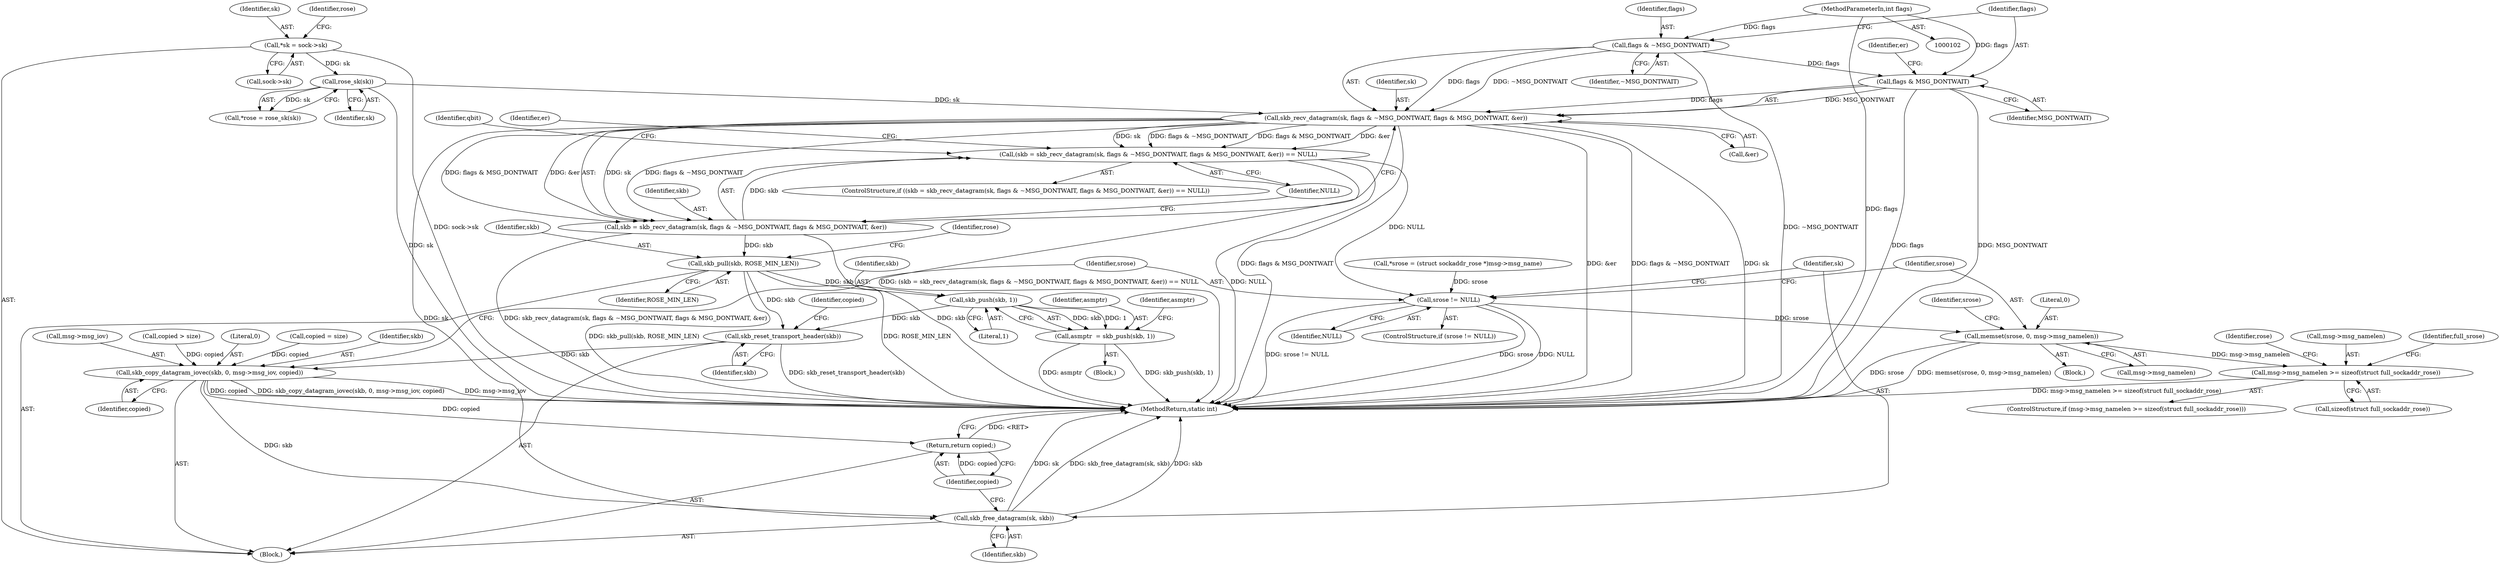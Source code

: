 digraph "0_linux_f3d3342602f8bcbf37d7c46641cb9bca7618eb1c_28@API" {
"1000147" [label="(Call,skb_recv_datagram(sk, flags & ~MSG_DONTWAIT, flags & MSG_DONTWAIT, &er))"];
"1000118" [label="(Call,rose_sk(sk))"];
"1000110" [label="(Call,*sk = sock->sk)"];
"1000149" [label="(Call,flags & ~MSG_DONTWAIT)"];
"1000107" [label="(MethodParameterIn,int flags)"];
"1000152" [label="(Call,flags & MSG_DONTWAIT)"];
"1000144" [label="(Call,(skb = skb_recv_datagram(sk, flags & ~MSG_DONTWAIT, flags & MSG_DONTWAIT, &er)) == NULL)"];
"1000216" [label="(Call,srose != NULL)"];
"1000220" [label="(Call,memset(srose, 0, msg->msg_namelen))"];
"1000253" [label="(Call,msg->msg_namelen >= sizeof(struct full_sockaddr_rose))"];
"1000145" [label="(Call,skb = skb_recv_datagram(sk, flags & ~MSG_DONTWAIT, flags & MSG_DONTWAIT, &er))"];
"1000171" [label="(Call,skb_pull(skb, ROSE_MIN_LEN))"];
"1000181" [label="(Call,skb_push(skb, 1))"];
"1000179" [label="(Call,asmptr  = skb_push(skb, 1))"];
"1000188" [label="(Call,skb_reset_transport_header(skb))"];
"1000208" [label="(Call,skb_copy_datagram_iovec(skb, 0, msg->msg_iov, copied))"];
"1000325" [label="(Call,skb_free_datagram(sk, skb))"];
"1000328" [label="(Return,return copied;)"];
"1000327" [label="(Identifier,skb)"];
"1000157" [label="(Identifier,NULL)"];
"1000154" [label="(Identifier,MSG_DONTWAIT)"];
"1000228" [label="(Identifier,srose)"];
"1000180" [label="(Identifier,asmptr)"];
"1000117" [label="(Identifier,rose)"];
"1000119" [label="(Identifier,sk)"];
"1000183" [label="(Literal,1)"];
"1000200" [label="(Call,copied = size)"];
"1000330" [label="(MethodReturn,static int)"];
"1000110" [label="(Call,*sk = sock->sk)"];
"1000153" [label="(Identifier,flags)"];
"1000108" [label="(Block,)"];
"1000156" [label="(Identifier,er)"];
"1000155" [label="(Call,&er)"];
"1000118" [label="(Call,rose_sk(sk))"];
"1000173" [label="(Identifier,ROSE_MIN_LEN)"];
"1000186" [label="(Identifier,asmptr)"];
"1000325" [label="(Call,skb_free_datagram(sk, skb))"];
"1000161" [label="(Identifier,qbit)"];
"1000253" [label="(Call,msg->msg_namelen >= sizeof(struct full_sockaddr_rose))"];
"1000176" [label="(Identifier,rose)"];
"1000301" [label="(Identifier,rose)"];
"1000150" [label="(Identifier,flags)"];
"1000223" [label="(Call,msg->msg_namelen)"];
"1000151" [label="(Identifier,~MSG_DONTWAIT)"];
"1000216" [label="(Call,srose != NULL)"];
"1000257" [label="(Call,sizeof(struct full_sockaddr_rose))"];
"1000219" [label="(Block,)"];
"1000254" [label="(Call,msg->msg_namelen)"];
"1000147" [label="(Call,skb_recv_datagram(sk, flags & ~MSG_DONTWAIT, flags & MSG_DONTWAIT, &er))"];
"1000111" [label="(Identifier,sk)"];
"1000209" [label="(Identifier,skb)"];
"1000112" [label="(Call,sock->sk)"];
"1000222" [label="(Literal,0)"];
"1000107" [label="(MethodParameterIn,int flags)"];
"1000252" [label="(ControlStructure,if (msg->msg_namelen >= sizeof(struct full_sockaddr_rose)))"];
"1000221" [label="(Identifier,srose)"];
"1000211" [label="(Call,msg->msg_iov)"];
"1000145" [label="(Call,skb = skb_recv_datagram(sk, flags & ~MSG_DONTWAIT, flags & MSG_DONTWAIT, &er))"];
"1000149" [label="(Call,flags & ~MSG_DONTWAIT)"];
"1000220" [label="(Call,memset(srose, 0, msg->msg_namelen))"];
"1000189" [label="(Identifier,skb)"];
"1000152" [label="(Call,flags & MSG_DONTWAIT)"];
"1000326" [label="(Identifier,sk)"];
"1000196" [label="(Call,copied > size)"];
"1000178" [label="(Block,)"];
"1000329" [label="(Identifier,copied)"];
"1000116" [label="(Call,*rose = rose_sk(sk))"];
"1000214" [label="(Identifier,copied)"];
"1000210" [label="(Literal,0)"];
"1000328" [label="(Return,return copied;)"];
"1000217" [label="(Identifier,srose)"];
"1000148" [label="(Identifier,sk)"];
"1000191" [label="(Identifier,copied)"];
"1000146" [label="(Identifier,skb)"];
"1000171" [label="(Call,skb_pull(skb, ROSE_MIN_LEN))"];
"1000188" [label="(Call,skb_reset_transport_header(skb))"];
"1000159" [label="(Identifier,er)"];
"1000143" [label="(ControlStructure,if ((skb = skb_recv_datagram(sk, flags & ~MSG_DONTWAIT, flags & MSG_DONTWAIT, &er)) == NULL))"];
"1000181" [label="(Call,skb_push(skb, 1))"];
"1000121" [label="(Call,*srose = (struct sockaddr_rose *)msg->msg_name)"];
"1000218" [label="(Identifier,NULL)"];
"1000208" [label="(Call,skb_copy_datagram_iovec(skb, 0, msg->msg_iov, copied))"];
"1000182" [label="(Identifier,skb)"];
"1000179" [label="(Call,asmptr  = skb_push(skb, 1))"];
"1000262" [label="(Identifier,full_srose)"];
"1000172" [label="(Identifier,skb)"];
"1000215" [label="(ControlStructure,if (srose != NULL))"];
"1000144" [label="(Call,(skb = skb_recv_datagram(sk, flags & ~MSG_DONTWAIT, flags & MSG_DONTWAIT, &er)) == NULL)"];
"1000147" -> "1000145"  [label="AST: "];
"1000147" -> "1000155"  [label="CFG: "];
"1000148" -> "1000147"  [label="AST: "];
"1000149" -> "1000147"  [label="AST: "];
"1000152" -> "1000147"  [label="AST: "];
"1000155" -> "1000147"  [label="AST: "];
"1000145" -> "1000147"  [label="CFG: "];
"1000147" -> "1000330"  [label="DDG: flags & MSG_DONTWAIT"];
"1000147" -> "1000330"  [label="DDG: &er"];
"1000147" -> "1000330"  [label="DDG: flags & ~MSG_DONTWAIT"];
"1000147" -> "1000330"  [label="DDG: sk"];
"1000147" -> "1000144"  [label="DDG: sk"];
"1000147" -> "1000144"  [label="DDG: flags & ~MSG_DONTWAIT"];
"1000147" -> "1000144"  [label="DDG: flags & MSG_DONTWAIT"];
"1000147" -> "1000144"  [label="DDG: &er"];
"1000147" -> "1000145"  [label="DDG: sk"];
"1000147" -> "1000145"  [label="DDG: flags & ~MSG_DONTWAIT"];
"1000147" -> "1000145"  [label="DDG: flags & MSG_DONTWAIT"];
"1000147" -> "1000145"  [label="DDG: &er"];
"1000118" -> "1000147"  [label="DDG: sk"];
"1000149" -> "1000147"  [label="DDG: flags"];
"1000149" -> "1000147"  [label="DDG: ~MSG_DONTWAIT"];
"1000152" -> "1000147"  [label="DDG: flags"];
"1000152" -> "1000147"  [label="DDG: MSG_DONTWAIT"];
"1000147" -> "1000325"  [label="DDG: sk"];
"1000118" -> "1000116"  [label="AST: "];
"1000118" -> "1000119"  [label="CFG: "];
"1000119" -> "1000118"  [label="AST: "];
"1000116" -> "1000118"  [label="CFG: "];
"1000118" -> "1000330"  [label="DDG: sk"];
"1000118" -> "1000116"  [label="DDG: sk"];
"1000110" -> "1000118"  [label="DDG: sk"];
"1000110" -> "1000108"  [label="AST: "];
"1000110" -> "1000112"  [label="CFG: "];
"1000111" -> "1000110"  [label="AST: "];
"1000112" -> "1000110"  [label="AST: "];
"1000117" -> "1000110"  [label="CFG: "];
"1000110" -> "1000330"  [label="DDG: sock->sk"];
"1000149" -> "1000151"  [label="CFG: "];
"1000150" -> "1000149"  [label="AST: "];
"1000151" -> "1000149"  [label="AST: "];
"1000153" -> "1000149"  [label="CFG: "];
"1000149" -> "1000330"  [label="DDG: ~MSG_DONTWAIT"];
"1000107" -> "1000149"  [label="DDG: flags"];
"1000149" -> "1000152"  [label="DDG: flags"];
"1000107" -> "1000102"  [label="AST: "];
"1000107" -> "1000330"  [label="DDG: flags"];
"1000107" -> "1000152"  [label="DDG: flags"];
"1000152" -> "1000154"  [label="CFG: "];
"1000153" -> "1000152"  [label="AST: "];
"1000154" -> "1000152"  [label="AST: "];
"1000156" -> "1000152"  [label="CFG: "];
"1000152" -> "1000330"  [label="DDG: flags"];
"1000152" -> "1000330"  [label="DDG: MSG_DONTWAIT"];
"1000144" -> "1000143"  [label="AST: "];
"1000144" -> "1000157"  [label="CFG: "];
"1000145" -> "1000144"  [label="AST: "];
"1000157" -> "1000144"  [label="AST: "];
"1000159" -> "1000144"  [label="CFG: "];
"1000161" -> "1000144"  [label="CFG: "];
"1000144" -> "1000330"  [label="DDG: NULL"];
"1000144" -> "1000330"  [label="DDG: (skb = skb_recv_datagram(sk, flags & ~MSG_DONTWAIT, flags & MSG_DONTWAIT, &er)) == NULL"];
"1000145" -> "1000144"  [label="DDG: skb"];
"1000144" -> "1000216"  [label="DDG: NULL"];
"1000216" -> "1000215"  [label="AST: "];
"1000216" -> "1000218"  [label="CFG: "];
"1000217" -> "1000216"  [label="AST: "];
"1000218" -> "1000216"  [label="AST: "];
"1000221" -> "1000216"  [label="CFG: "];
"1000326" -> "1000216"  [label="CFG: "];
"1000216" -> "1000330"  [label="DDG: srose != NULL"];
"1000216" -> "1000330"  [label="DDG: srose"];
"1000216" -> "1000330"  [label="DDG: NULL"];
"1000121" -> "1000216"  [label="DDG: srose"];
"1000216" -> "1000220"  [label="DDG: srose"];
"1000220" -> "1000219"  [label="AST: "];
"1000220" -> "1000223"  [label="CFG: "];
"1000221" -> "1000220"  [label="AST: "];
"1000222" -> "1000220"  [label="AST: "];
"1000223" -> "1000220"  [label="AST: "];
"1000228" -> "1000220"  [label="CFG: "];
"1000220" -> "1000330"  [label="DDG: srose"];
"1000220" -> "1000330"  [label="DDG: memset(srose, 0, msg->msg_namelen)"];
"1000220" -> "1000253"  [label="DDG: msg->msg_namelen"];
"1000253" -> "1000252"  [label="AST: "];
"1000253" -> "1000257"  [label="CFG: "];
"1000254" -> "1000253"  [label="AST: "];
"1000257" -> "1000253"  [label="AST: "];
"1000262" -> "1000253"  [label="CFG: "];
"1000301" -> "1000253"  [label="CFG: "];
"1000253" -> "1000330"  [label="DDG: msg->msg_namelen >= sizeof(struct full_sockaddr_rose)"];
"1000146" -> "1000145"  [label="AST: "];
"1000157" -> "1000145"  [label="CFG: "];
"1000145" -> "1000330"  [label="DDG: skb"];
"1000145" -> "1000330"  [label="DDG: skb_recv_datagram(sk, flags & ~MSG_DONTWAIT, flags & MSG_DONTWAIT, &er)"];
"1000145" -> "1000171"  [label="DDG: skb"];
"1000171" -> "1000108"  [label="AST: "];
"1000171" -> "1000173"  [label="CFG: "];
"1000172" -> "1000171"  [label="AST: "];
"1000173" -> "1000171"  [label="AST: "];
"1000176" -> "1000171"  [label="CFG: "];
"1000171" -> "1000330"  [label="DDG: ROSE_MIN_LEN"];
"1000171" -> "1000330"  [label="DDG: skb_pull(skb, ROSE_MIN_LEN)"];
"1000171" -> "1000181"  [label="DDG: skb"];
"1000171" -> "1000188"  [label="DDG: skb"];
"1000181" -> "1000179"  [label="AST: "];
"1000181" -> "1000183"  [label="CFG: "];
"1000182" -> "1000181"  [label="AST: "];
"1000183" -> "1000181"  [label="AST: "];
"1000179" -> "1000181"  [label="CFG: "];
"1000181" -> "1000179"  [label="DDG: skb"];
"1000181" -> "1000179"  [label="DDG: 1"];
"1000181" -> "1000188"  [label="DDG: skb"];
"1000179" -> "1000178"  [label="AST: "];
"1000180" -> "1000179"  [label="AST: "];
"1000186" -> "1000179"  [label="CFG: "];
"1000179" -> "1000330"  [label="DDG: skb_push(skb, 1)"];
"1000179" -> "1000330"  [label="DDG: asmptr"];
"1000188" -> "1000108"  [label="AST: "];
"1000188" -> "1000189"  [label="CFG: "];
"1000189" -> "1000188"  [label="AST: "];
"1000191" -> "1000188"  [label="CFG: "];
"1000188" -> "1000330"  [label="DDG: skb_reset_transport_header(skb)"];
"1000188" -> "1000208"  [label="DDG: skb"];
"1000208" -> "1000108"  [label="AST: "];
"1000208" -> "1000214"  [label="CFG: "];
"1000209" -> "1000208"  [label="AST: "];
"1000210" -> "1000208"  [label="AST: "];
"1000211" -> "1000208"  [label="AST: "];
"1000214" -> "1000208"  [label="AST: "];
"1000217" -> "1000208"  [label="CFG: "];
"1000208" -> "1000330"  [label="DDG: copied"];
"1000208" -> "1000330"  [label="DDG: skb_copy_datagram_iovec(skb, 0, msg->msg_iov, copied)"];
"1000208" -> "1000330"  [label="DDG: msg->msg_iov"];
"1000200" -> "1000208"  [label="DDG: copied"];
"1000196" -> "1000208"  [label="DDG: copied"];
"1000208" -> "1000325"  [label="DDG: skb"];
"1000208" -> "1000328"  [label="DDG: copied"];
"1000325" -> "1000108"  [label="AST: "];
"1000325" -> "1000327"  [label="CFG: "];
"1000326" -> "1000325"  [label="AST: "];
"1000327" -> "1000325"  [label="AST: "];
"1000329" -> "1000325"  [label="CFG: "];
"1000325" -> "1000330"  [label="DDG: sk"];
"1000325" -> "1000330"  [label="DDG: skb_free_datagram(sk, skb)"];
"1000325" -> "1000330"  [label="DDG: skb"];
"1000328" -> "1000108"  [label="AST: "];
"1000328" -> "1000329"  [label="CFG: "];
"1000329" -> "1000328"  [label="AST: "];
"1000330" -> "1000328"  [label="CFG: "];
"1000328" -> "1000330"  [label="DDG: <RET>"];
"1000329" -> "1000328"  [label="DDG: copied"];
}
